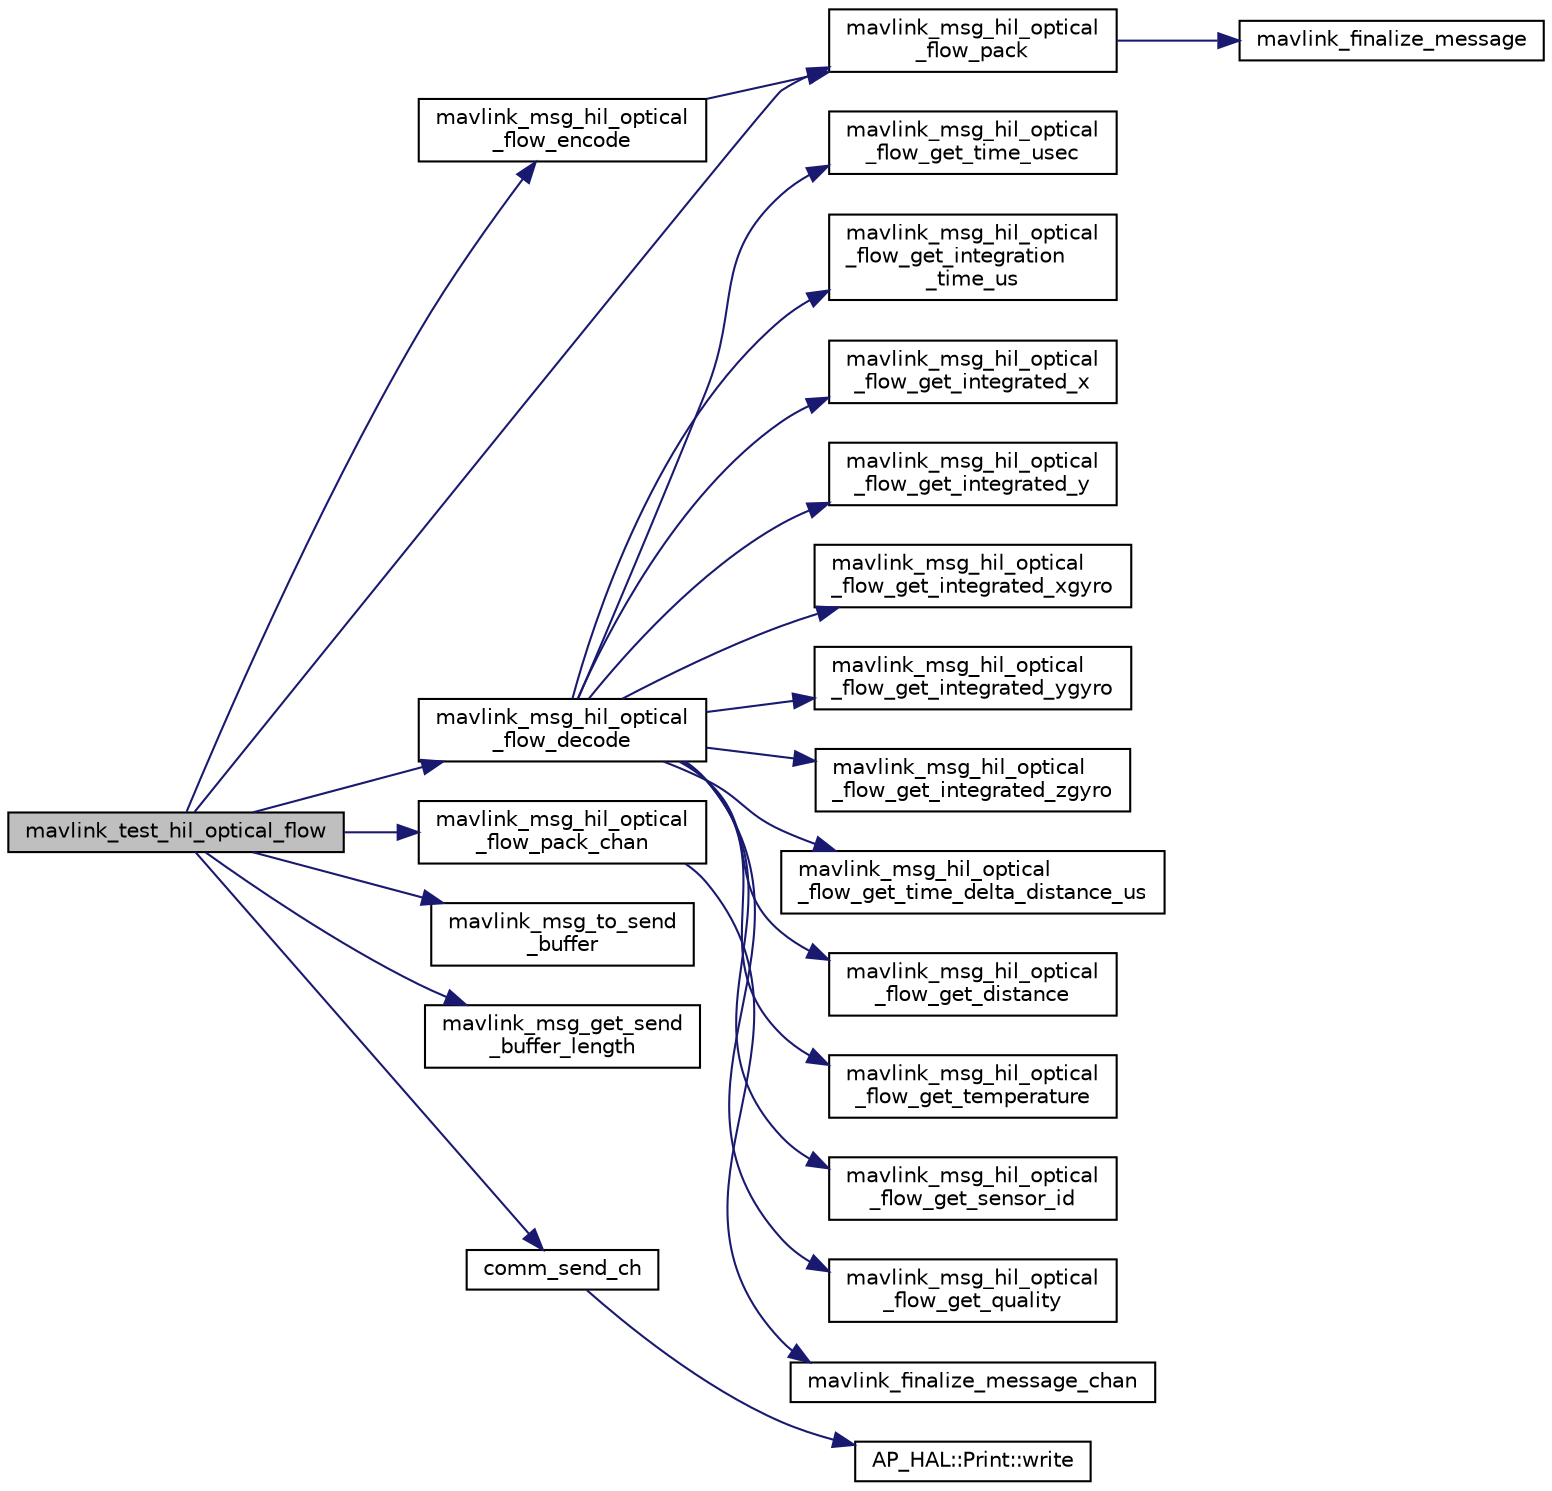 digraph "mavlink_test_hil_optical_flow"
{
 // INTERACTIVE_SVG=YES
  edge [fontname="Helvetica",fontsize="10",labelfontname="Helvetica",labelfontsize="10"];
  node [fontname="Helvetica",fontsize="10",shape=record];
  rankdir="LR";
  Node1 [label="mavlink_test_hil_optical_flow",height=0.2,width=0.4,color="black", fillcolor="grey75", style="filled" fontcolor="black"];
  Node1 -> Node2 [color="midnightblue",fontsize="10",style="solid",fontname="Helvetica"];
  Node2 [label="mavlink_msg_hil_optical\l_flow_encode",height=0.2,width=0.4,color="black", fillcolor="white", style="filled",URL="$mavlink__msg__hil__optical__flow_8h.html#aa1d3aa0927d05ac92828622010fe0bd6",tooltip="Encode a hil_optical_flow struct. "];
  Node2 -> Node3 [color="midnightblue",fontsize="10",style="solid",fontname="Helvetica"];
  Node3 [label="mavlink_msg_hil_optical\l_flow_pack",height=0.2,width=0.4,color="black", fillcolor="white", style="filled",URL="$mavlink__msg__hil__optical__flow_8h.html#a42c1fbef3df3933814d06793f88e9201",tooltip="Pack a hil_optical_flow message. "];
  Node3 -> Node4 [color="midnightblue",fontsize="10",style="solid",fontname="Helvetica"];
  Node4 [label="mavlink_finalize_message",height=0.2,width=0.4,color="black", fillcolor="white", style="filled",URL="$v0_89_2mavlink__helpers_8h.html#af3bea083c5ec83f5b6570b2bd4a817d0",tooltip="Finalize a MAVLink message with MAVLINK_COMM_0 as default channel. "];
  Node1 -> Node5 [color="midnightblue",fontsize="10",style="solid",fontname="Helvetica"];
  Node5 [label="mavlink_msg_hil_optical\l_flow_decode",height=0.2,width=0.4,color="black", fillcolor="white", style="filled",URL="$mavlink__msg__hil__optical__flow_8h.html#ab1ed92b305eb557b905ef30bd6673890",tooltip="Decode a hil_optical_flow message into a struct. "];
  Node5 -> Node6 [color="midnightblue",fontsize="10",style="solid",fontname="Helvetica"];
  Node6 [label="mavlink_msg_hil_optical\l_flow_get_time_usec",height=0.2,width=0.4,color="black", fillcolor="white", style="filled",URL="$mavlink__msg__hil__optical__flow_8h.html#abd282bb5bcd0baba2af94df0d7ee02dc",tooltip="Send a hil_optical_flow message. "];
  Node5 -> Node7 [color="midnightblue",fontsize="10",style="solid",fontname="Helvetica"];
  Node7 [label="mavlink_msg_hil_optical\l_flow_get_integration\l_time_us",height=0.2,width=0.4,color="black", fillcolor="white", style="filled",URL="$mavlink__msg__hil__optical__flow_8h.html#a459ff309986a46b0a9439a52163dc921",tooltip="Get field integration_time_us from hil_optical_flow message. "];
  Node5 -> Node8 [color="midnightblue",fontsize="10",style="solid",fontname="Helvetica"];
  Node8 [label="mavlink_msg_hil_optical\l_flow_get_integrated_x",height=0.2,width=0.4,color="black", fillcolor="white", style="filled",URL="$mavlink__msg__hil__optical__flow_8h.html#a01b622381beade9ef2a643477cc0ba5c",tooltip="Get field integrated_x from hil_optical_flow message. "];
  Node5 -> Node9 [color="midnightblue",fontsize="10",style="solid",fontname="Helvetica"];
  Node9 [label="mavlink_msg_hil_optical\l_flow_get_integrated_y",height=0.2,width=0.4,color="black", fillcolor="white", style="filled",URL="$mavlink__msg__hil__optical__flow_8h.html#a8f78323e3bfdf73e153851f50a359a94",tooltip="Get field integrated_y from hil_optical_flow message. "];
  Node5 -> Node10 [color="midnightblue",fontsize="10",style="solid",fontname="Helvetica"];
  Node10 [label="mavlink_msg_hil_optical\l_flow_get_integrated_xgyro",height=0.2,width=0.4,color="black", fillcolor="white", style="filled",URL="$mavlink__msg__hil__optical__flow_8h.html#af22d0ee9a84b24c2e6a736c7c3f6d0f5",tooltip="Get field integrated_xgyro from hil_optical_flow message. "];
  Node5 -> Node11 [color="midnightblue",fontsize="10",style="solid",fontname="Helvetica"];
  Node11 [label="mavlink_msg_hil_optical\l_flow_get_integrated_ygyro",height=0.2,width=0.4,color="black", fillcolor="white", style="filled",URL="$mavlink__msg__hil__optical__flow_8h.html#a3046c7a6f8310e4a436793b70fe81145",tooltip="Get field integrated_ygyro from hil_optical_flow message. "];
  Node5 -> Node12 [color="midnightblue",fontsize="10",style="solid",fontname="Helvetica"];
  Node12 [label="mavlink_msg_hil_optical\l_flow_get_integrated_zgyro",height=0.2,width=0.4,color="black", fillcolor="white", style="filled",URL="$mavlink__msg__hil__optical__flow_8h.html#accd3033b1f0dc63335d07ff856315877",tooltip="Get field integrated_zgyro from hil_optical_flow message. "];
  Node5 -> Node13 [color="midnightblue",fontsize="10",style="solid",fontname="Helvetica"];
  Node13 [label="mavlink_msg_hil_optical\l_flow_get_time_delta_distance_us",height=0.2,width=0.4,color="black", fillcolor="white", style="filled",URL="$mavlink__msg__hil__optical__flow_8h.html#aaa82f0fa69a8f55ea97b4322e0880adc",tooltip="Get field time_delta_distance_us from hil_optical_flow message. "];
  Node5 -> Node14 [color="midnightblue",fontsize="10",style="solid",fontname="Helvetica"];
  Node14 [label="mavlink_msg_hil_optical\l_flow_get_distance",height=0.2,width=0.4,color="black", fillcolor="white", style="filled",URL="$mavlink__msg__hil__optical__flow_8h.html#a94fd34a186d254fd9fda39adf4ca4dcb",tooltip="Get field distance from hil_optical_flow message. "];
  Node5 -> Node15 [color="midnightblue",fontsize="10",style="solid",fontname="Helvetica"];
  Node15 [label="mavlink_msg_hil_optical\l_flow_get_temperature",height=0.2,width=0.4,color="black", fillcolor="white", style="filled",URL="$mavlink__msg__hil__optical__flow_8h.html#af5cafbc2ca20d142de9636306dc110d1",tooltip="Get field temperature from hil_optical_flow message. "];
  Node5 -> Node16 [color="midnightblue",fontsize="10",style="solid",fontname="Helvetica"];
  Node16 [label="mavlink_msg_hil_optical\l_flow_get_sensor_id",height=0.2,width=0.4,color="black", fillcolor="white", style="filled",URL="$mavlink__msg__hil__optical__flow_8h.html#abe2c2f7c5b40028af9832f3229164254",tooltip="Get field sensor_id from hil_optical_flow message. "];
  Node5 -> Node17 [color="midnightblue",fontsize="10",style="solid",fontname="Helvetica"];
  Node17 [label="mavlink_msg_hil_optical\l_flow_get_quality",height=0.2,width=0.4,color="black", fillcolor="white", style="filled",URL="$mavlink__msg__hil__optical__flow_8h.html#a2131af9d9d046675761dec63e6afac7f",tooltip="Get field quality from hil_optical_flow message. "];
  Node1 -> Node3 [color="midnightblue",fontsize="10",style="solid",fontname="Helvetica"];
  Node1 -> Node18 [color="midnightblue",fontsize="10",style="solid",fontname="Helvetica"];
  Node18 [label="mavlink_msg_hil_optical\l_flow_pack_chan",height=0.2,width=0.4,color="black", fillcolor="white", style="filled",URL="$mavlink__msg__hil__optical__flow_8h.html#a28c829ad0705a8972f8d695c523c51b2",tooltip="Pack a hil_optical_flow message on a channel. "];
  Node18 -> Node19 [color="midnightblue",fontsize="10",style="solid",fontname="Helvetica"];
  Node19 [label="mavlink_finalize_message_chan",height=0.2,width=0.4,color="black", fillcolor="white", style="filled",URL="$v0_89_2mavlink__helpers_8h.html#aa66131138fc02101dcc73b4b556ab422",tooltip="Finalize a MAVLink message with channel assignment. "];
  Node1 -> Node20 [color="midnightblue",fontsize="10",style="solid",fontname="Helvetica"];
  Node20 [label="mavlink_msg_to_send\l_buffer",height=0.2,width=0.4,color="black", fillcolor="white", style="filled",URL="$v0_89_2mavlink__helpers_8h.html#afea0a9befa84822fd62c2899ea0d849e",tooltip="Pack a message to send it over a serial byte stream. "];
  Node1 -> Node21 [color="midnightblue",fontsize="10",style="solid",fontname="Helvetica"];
  Node21 [label="mavlink_msg_get_send\l_buffer_length",height=0.2,width=0.4,color="black", fillcolor="white", style="filled",URL="$v0_89_2protocol_8h.html#aa86c08f27aabb7a2e12a67f189f590c8",tooltip="Get the required buffer size for this message. "];
  Node1 -> Node22 [color="midnightblue",fontsize="10",style="solid",fontname="Helvetica"];
  Node22 [label="comm_send_ch",height=0.2,width=0.4,color="black", fillcolor="white", style="filled",URL="$GCS__MAVLink_8h.html#ab753873a1ee10adedd0ce246311468f8"];
  Node22 -> Node23 [color="midnightblue",fontsize="10",style="solid",fontname="Helvetica"];
  Node23 [label="AP_HAL::Print::write",height=0.2,width=0.4,color="black", fillcolor="white", style="filled",URL="$classAP__HAL_1_1Print.html#acc65391952a43334f8f5c9bef341f501"];
}
